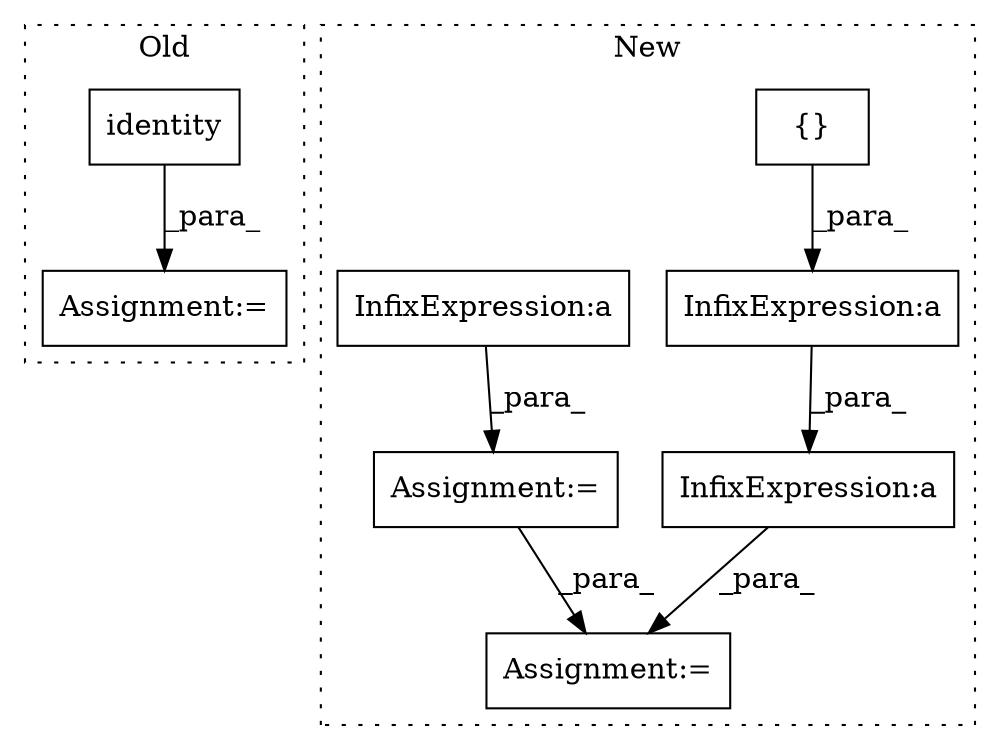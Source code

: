 digraph G {
subgraph cluster0 {
1 [label="identity" a="32" s="1106,1132" l="9,1" shape="box"];
3 [label="Assignment:=" a="7" s="1094" l="1" shape="box"];
label = "Old";
style="dotted";
}
subgraph cluster1 {
2 [label="{}" a="4" s="1146,1161" l="1,1" shape="box"];
4 [label="Assignment:=" a="7" s="1851" l="1" shape="box"];
5 [label="Assignment:=" a="7" s="1425" l="1" shape="box"];
6 [label="InfixExpression:a" a="27" s="1435" l="3" shape="box"];
7 [label="InfixExpression:a" a="27" s="1474" l="3" shape="box"];
8 [label="InfixExpression:a" a="27" s="1487" l="3" shape="box"];
label = "New";
style="dotted";
}
1 -> 3 [label="_para_"];
2 -> 7 [label="_para_"];
5 -> 4 [label="_para_"];
6 -> 5 [label="_para_"];
7 -> 8 [label="_para_"];
8 -> 4 [label="_para_"];
}